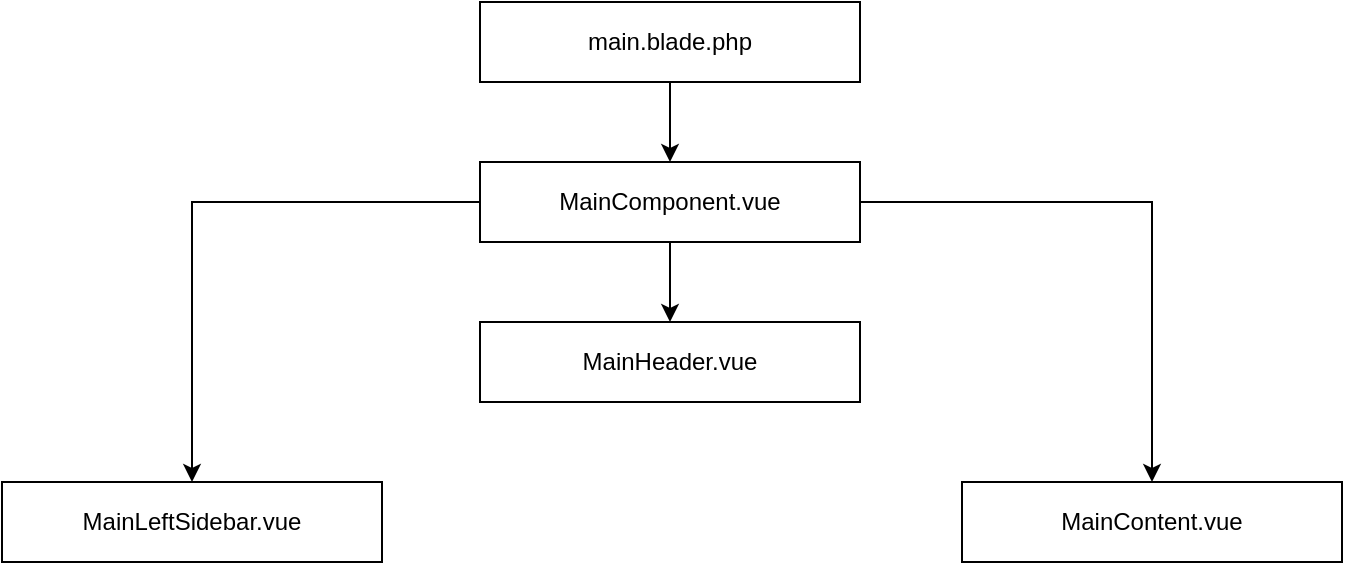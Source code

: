 <mxfile version="14.9.8" type="github">
  <diagram id="05ouo1HRuRG1w3K-HiDT" name="Page-1">
    <mxGraphModel dx="777" dy="591" grid="1" gridSize="10" guides="1" tooltips="1" connect="1" arrows="1" fold="1" page="1" pageScale="1" pageWidth="827" pageHeight="1169" math="0" shadow="0">
      <root>
        <mxCell id="0" />
        <mxCell id="1" parent="0" />
        <mxCell id="8qKj_ALPIqvGgr42W5pt-8" style="edgeStyle=orthogonalEdgeStyle;rounded=0;orthogonalLoop=1;jettySize=auto;html=1;exitX=0.5;exitY=1;exitDx=0;exitDy=0;" edge="1" parent="1" source="8qKj_ALPIqvGgr42W5pt-1" target="8qKj_ALPIqvGgr42W5pt-2">
          <mxGeometry relative="1" as="geometry" />
        </mxCell>
        <mxCell id="8qKj_ALPIqvGgr42W5pt-1" value="main.blade.php" style="rounded=0;whiteSpace=wrap;html=1;" vertex="1" parent="1">
          <mxGeometry x="319" y="80" width="190" height="40" as="geometry" />
        </mxCell>
        <mxCell id="8qKj_ALPIqvGgr42W5pt-9" style="edgeStyle=orthogonalEdgeStyle;rounded=0;orthogonalLoop=1;jettySize=auto;html=1;exitX=0.5;exitY=1;exitDx=0;exitDy=0;entryX=0.5;entryY=0;entryDx=0;entryDy=0;" edge="1" parent="1" source="8qKj_ALPIqvGgr42W5pt-2" target="8qKj_ALPIqvGgr42W5pt-6">
          <mxGeometry relative="1" as="geometry" />
        </mxCell>
        <mxCell id="8qKj_ALPIqvGgr42W5pt-10" style="edgeStyle=orthogonalEdgeStyle;rounded=0;orthogonalLoop=1;jettySize=auto;html=1;exitX=0;exitY=0.5;exitDx=0;exitDy=0;entryX=0.5;entryY=0;entryDx=0;entryDy=0;" edge="1" parent="1" source="8qKj_ALPIqvGgr42W5pt-2" target="8qKj_ALPIqvGgr42W5pt-5">
          <mxGeometry relative="1" as="geometry" />
        </mxCell>
        <mxCell id="8qKj_ALPIqvGgr42W5pt-11" style="edgeStyle=orthogonalEdgeStyle;rounded=0;orthogonalLoop=1;jettySize=auto;html=1;exitX=1;exitY=0.5;exitDx=0;exitDy=0;entryX=0.5;entryY=0;entryDx=0;entryDy=0;" edge="1" parent="1" source="8qKj_ALPIqvGgr42W5pt-2" target="8qKj_ALPIqvGgr42W5pt-7">
          <mxGeometry relative="1" as="geometry" />
        </mxCell>
        <mxCell id="8qKj_ALPIqvGgr42W5pt-2" value="MainComponent.vue" style="rounded=0;whiteSpace=wrap;html=1;" vertex="1" parent="1">
          <mxGeometry x="319" y="160" width="190" height="40" as="geometry" />
        </mxCell>
        <mxCell id="8qKj_ALPIqvGgr42W5pt-5" value="MainLeftSidebar.vue" style="rounded=0;whiteSpace=wrap;html=1;" vertex="1" parent="1">
          <mxGeometry x="80" y="320" width="190" height="40" as="geometry" />
        </mxCell>
        <mxCell id="8qKj_ALPIqvGgr42W5pt-6" value="MainHeader.vue" style="rounded=0;whiteSpace=wrap;html=1;" vertex="1" parent="1">
          <mxGeometry x="319" y="240" width="190" height="40" as="geometry" />
        </mxCell>
        <mxCell id="8qKj_ALPIqvGgr42W5pt-7" value="MainContent.vue" style="rounded=0;whiteSpace=wrap;html=1;" vertex="1" parent="1">
          <mxGeometry x="560" y="320" width="190" height="40" as="geometry" />
        </mxCell>
      </root>
    </mxGraphModel>
  </diagram>
</mxfile>
